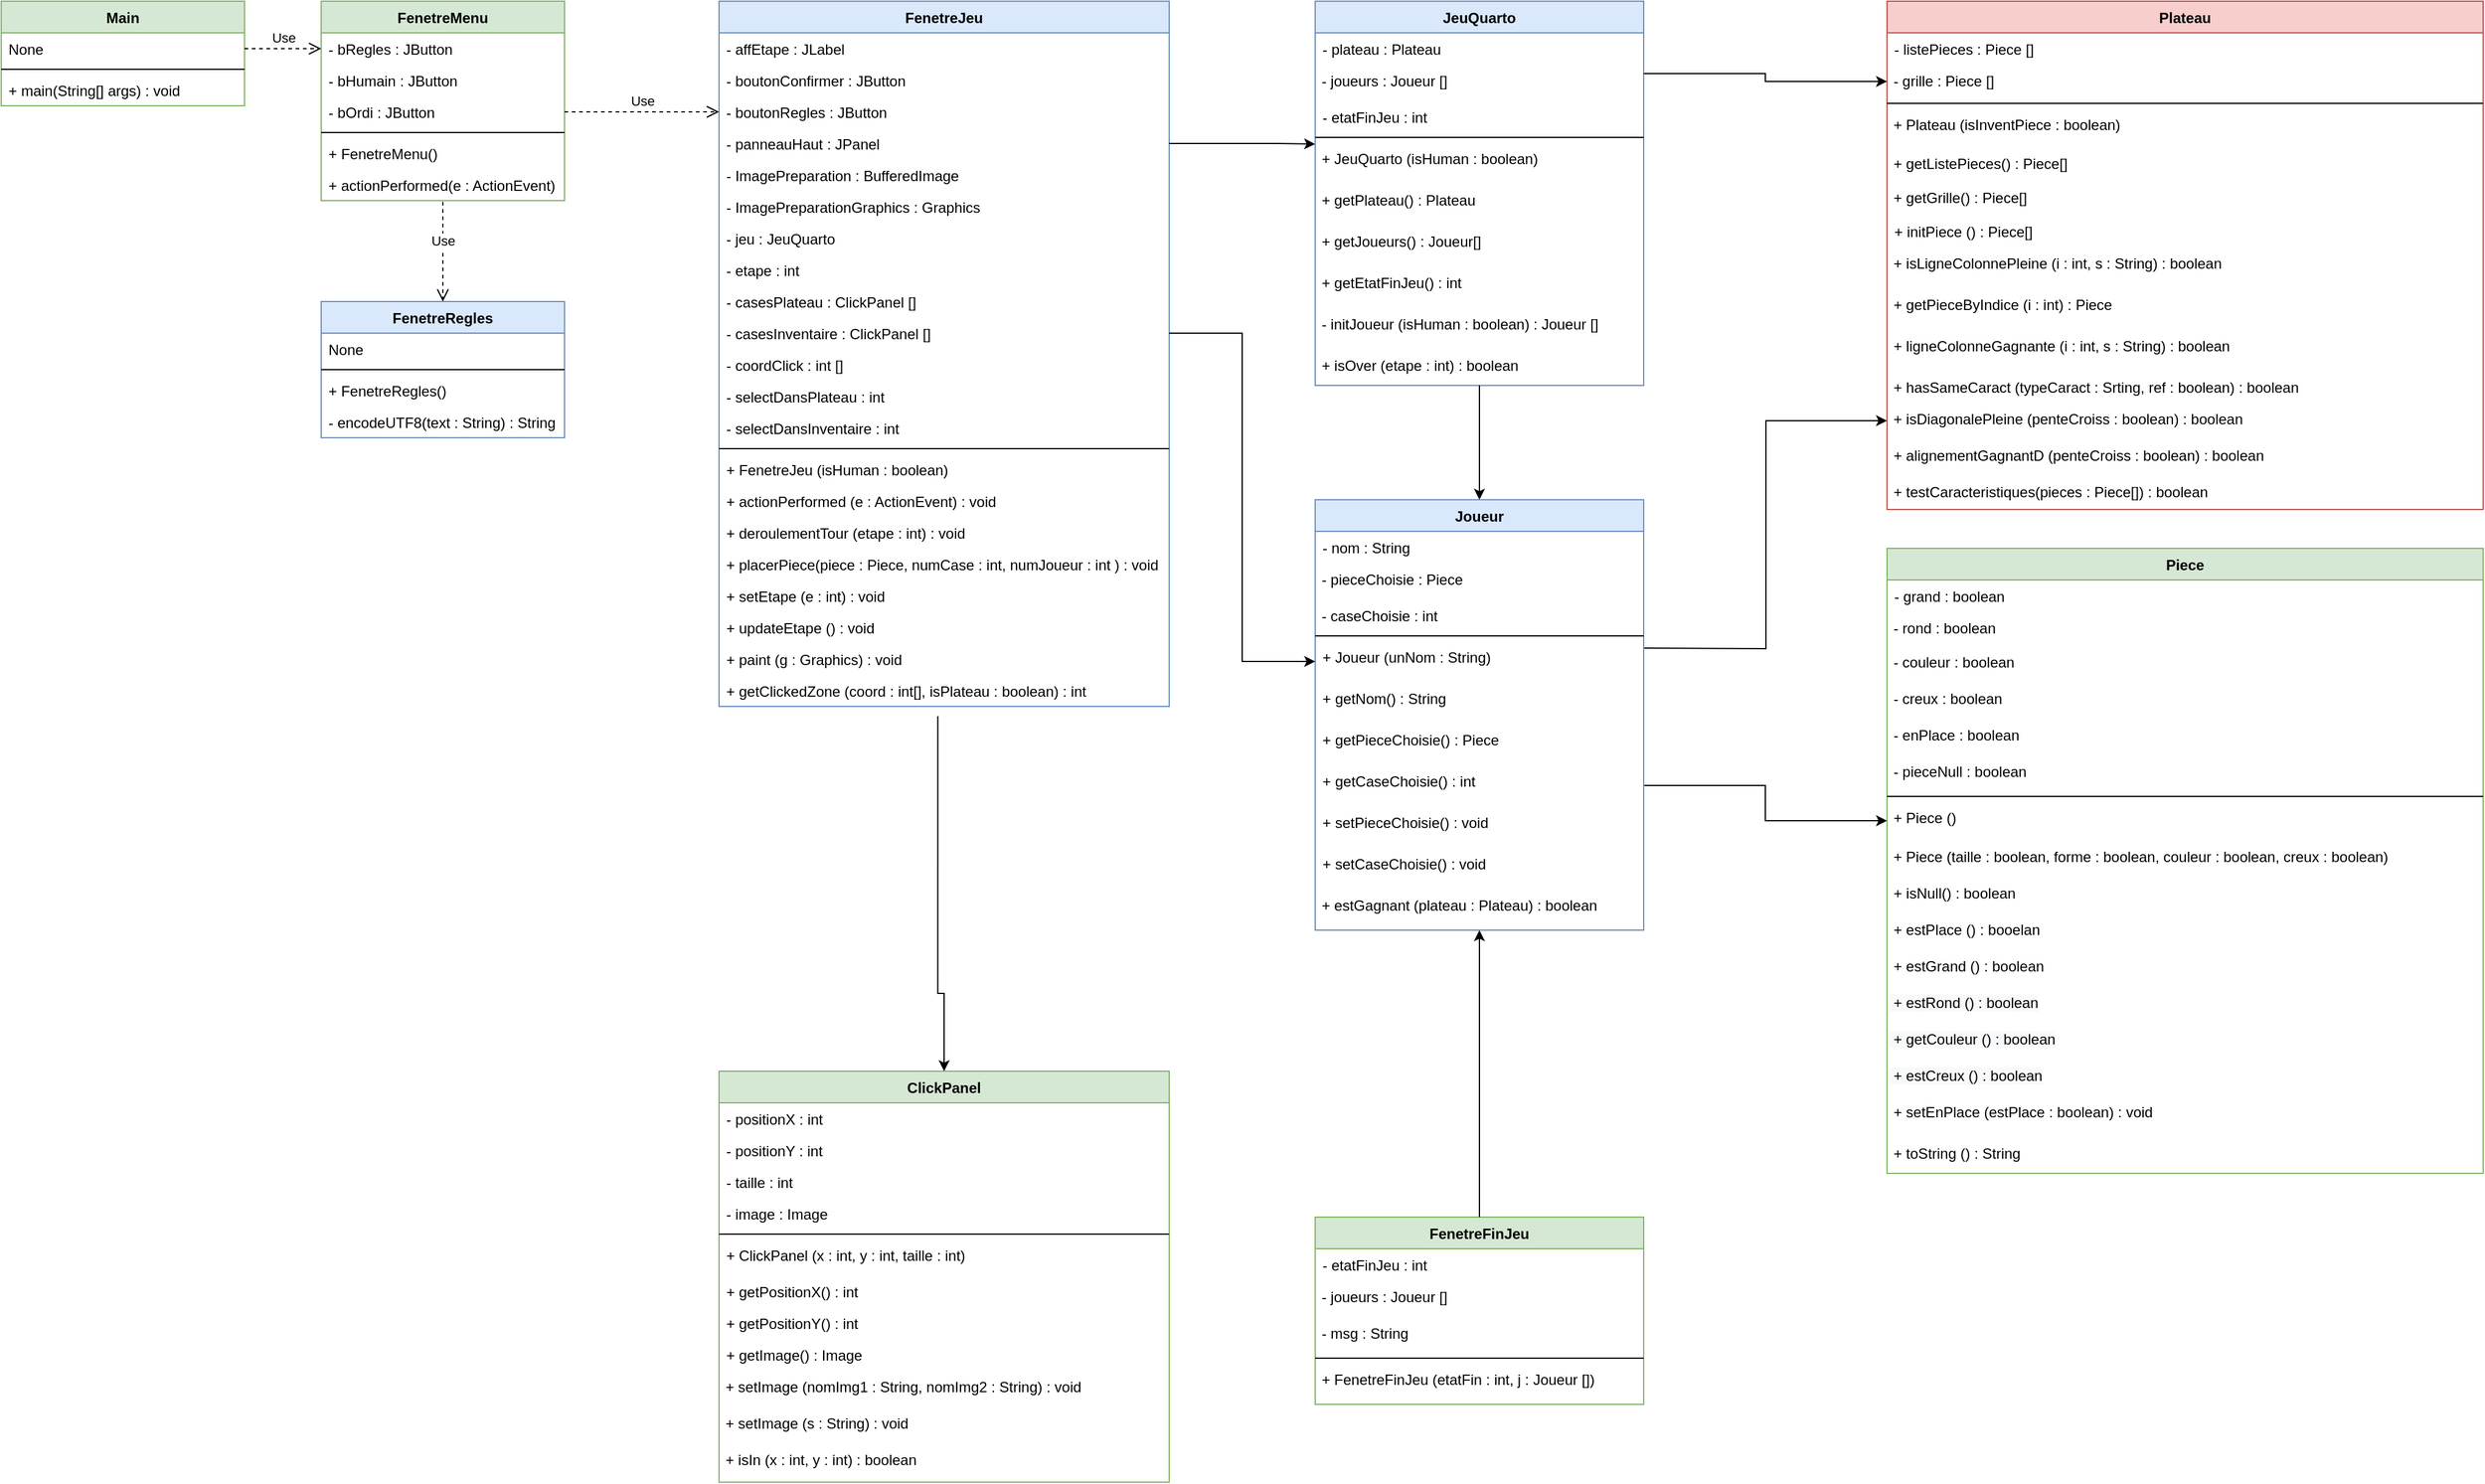 <mxfile version="17.4.5" type="device"><diagram id="C5RBs43oDa-KdzZeNtuy" name="Page-1"><mxGraphModel dx="3349" dy="895" grid="1" gridSize="10" guides="1" tooltips="1" connect="1" arrows="0" fold="1" page="1" pageScale="1" pageWidth="827" pageHeight="1169" math="0" shadow="0"><root><mxCell id="WIyWlLk6GJQsqaUBKTNV-0"/><mxCell id="WIyWlLk6GJQsqaUBKTNV-1" parent="WIyWlLk6GJQsqaUBKTNV-0"/><mxCell id="H5AqTu4XbIxYTPXC7yli-31" value="FenetreJeu" style="swimlane;fontStyle=1;align=center;verticalAlign=top;childLayout=stackLayout;horizontal=1;startSize=26;horizontalStack=0;resizeParent=1;resizeParentMax=0;resizeLast=0;collapsible=1;marginBottom=0;fillColor=#dae8fc;strokeColor=#6c8ebf;" parent="WIyWlLk6GJQsqaUBKTNV-1" vertex="1"><mxGeometry x="-700" y="120" width="370" height="580" as="geometry"/></mxCell><mxCell id="lBuCBIfaTwiKSCtdaGqH-9" value="- affEtape : JLabel" style="text;strokeColor=none;fillColor=none;align=left;verticalAlign=top;spacingLeft=4;spacingRight=4;overflow=hidden;rotatable=0;points=[[0,0.5],[1,0.5]];portConstraint=eastwest;" parent="H5AqTu4XbIxYTPXC7yli-31" vertex="1"><mxGeometry y="26" width="370" height="26" as="geometry"/></mxCell><mxCell id="lBuCBIfaTwiKSCtdaGqH-10" value="- boutonConfirmer : JButton" style="text;strokeColor=none;fillColor=none;align=left;verticalAlign=top;spacingLeft=4;spacingRight=4;overflow=hidden;rotatable=0;points=[[0,0.5],[1,0.5]];portConstraint=eastwest;" parent="H5AqTu4XbIxYTPXC7yli-31" vertex="1"><mxGeometry y="52" width="370" height="26" as="geometry"/></mxCell><mxCell id="lBuCBIfaTwiKSCtdaGqH-11" value="- boutonRegles : JButton" style="text;strokeColor=none;fillColor=none;align=left;verticalAlign=top;spacingLeft=4;spacingRight=4;overflow=hidden;rotatable=0;points=[[0,0.5],[1,0.5]];portConstraint=eastwest;" parent="H5AqTu4XbIxYTPXC7yli-31" vertex="1"><mxGeometry y="78" width="370" height="26" as="geometry"/></mxCell><mxCell id="a0FImrQGKysTb6P0LTkz-3" value="- panneauHaut : JPanel" style="text;strokeColor=none;fillColor=none;align=left;verticalAlign=top;spacingLeft=4;spacingRight=4;overflow=hidden;rotatable=0;points=[[0,0.5],[1,0.5]];portConstraint=eastwest;" vertex="1" parent="H5AqTu4XbIxYTPXC7yli-31"><mxGeometry y="104" width="370" height="26" as="geometry"/></mxCell><mxCell id="lBuCBIfaTwiKSCtdaGqH-19" value="- ImagePreparation : BufferedImage" style="text;strokeColor=none;fillColor=none;align=left;verticalAlign=top;spacingLeft=4;spacingRight=4;overflow=hidden;rotatable=0;points=[[0,0.5],[1,0.5]];portConstraint=eastwest;" parent="H5AqTu4XbIxYTPXC7yli-31" vertex="1"><mxGeometry y="130" width="370" height="26" as="geometry"/></mxCell><mxCell id="lBuCBIfaTwiKSCtdaGqH-20" value="- ImagePreparationGraphics : Graphics" style="text;strokeColor=none;fillColor=none;align=left;verticalAlign=top;spacingLeft=4;spacingRight=4;overflow=hidden;rotatable=0;points=[[0,0.5],[1,0.5]];portConstraint=eastwest;" parent="H5AqTu4XbIxYTPXC7yli-31" vertex="1"><mxGeometry y="156" width="370" height="26" as="geometry"/></mxCell><mxCell id="lBuCBIfaTwiKSCtdaGqH-16" value="- jeu : JeuQuarto" style="text;strokeColor=none;fillColor=none;align=left;verticalAlign=top;spacingLeft=4;spacingRight=4;overflow=hidden;rotatable=0;points=[[0,0.5],[1,0.5]];portConstraint=eastwest;" parent="H5AqTu4XbIxYTPXC7yli-31" vertex="1"><mxGeometry y="182" width="370" height="26" as="geometry"/></mxCell><mxCell id="nGokPwMYDdKXSVN-553r-0" value="- etape : int" style="text;strokeColor=none;fillColor=none;align=left;verticalAlign=top;spacingLeft=4;spacingRight=4;overflow=hidden;rotatable=0;points=[[0,0.5],[1,0.5]];portConstraint=eastwest;" parent="H5AqTu4XbIxYTPXC7yli-31" vertex="1"><mxGeometry y="208" width="370" height="26" as="geometry"/></mxCell><mxCell id="nGokPwMYDdKXSVN-553r-4" value="- casesPlateau : ClickPanel []" style="text;strokeColor=none;fillColor=none;align=left;verticalAlign=top;spacingLeft=4;spacingRight=4;overflow=hidden;rotatable=0;points=[[0,0.5],[1,0.5]];portConstraint=eastwest;" parent="H5AqTu4XbIxYTPXC7yli-31" vertex="1"><mxGeometry y="234" width="370" height="26" as="geometry"/></mxCell><mxCell id="nGokPwMYDdKXSVN-553r-5" value="- casesInventaire : ClickPanel []" style="text;strokeColor=none;fillColor=none;align=left;verticalAlign=top;spacingLeft=4;spacingRight=4;overflow=hidden;rotatable=0;points=[[0,0.5],[1,0.5]];portConstraint=eastwest;" parent="H5AqTu4XbIxYTPXC7yli-31" vertex="1"><mxGeometry y="260" width="370" height="26" as="geometry"/></mxCell><mxCell id="nGokPwMYDdKXSVN-553r-1" value="- coordClick : int []" style="text;strokeColor=none;fillColor=none;align=left;verticalAlign=top;spacingLeft=4;spacingRight=4;overflow=hidden;rotatable=0;points=[[0,0.5],[1,0.5]];portConstraint=eastwest;" parent="H5AqTu4XbIxYTPXC7yli-31" vertex="1"><mxGeometry y="286" width="370" height="26" as="geometry"/></mxCell><mxCell id="nGokPwMYDdKXSVN-553r-2" value="- selectDansPlateau : int" style="text;strokeColor=none;fillColor=none;align=left;verticalAlign=top;spacingLeft=4;spacingRight=4;overflow=hidden;rotatable=0;points=[[0,0.5],[1,0.5]];portConstraint=eastwest;" parent="H5AqTu4XbIxYTPXC7yli-31" vertex="1"><mxGeometry y="312" width="370" height="26" as="geometry"/></mxCell><mxCell id="nGokPwMYDdKXSVN-553r-3" value="- selectDansInventaire : int" style="text;strokeColor=none;fillColor=none;align=left;verticalAlign=top;spacingLeft=4;spacingRight=4;overflow=hidden;rotatable=0;points=[[0,0.5],[1,0.5]];portConstraint=eastwest;" parent="H5AqTu4XbIxYTPXC7yli-31" vertex="1"><mxGeometry y="338" width="370" height="26" as="geometry"/></mxCell><mxCell id="H5AqTu4XbIxYTPXC7yli-33" value="" style="line;strokeWidth=1;fillColor=none;align=left;verticalAlign=middle;spacingTop=-1;spacingLeft=3;spacingRight=3;rotatable=0;labelPosition=right;points=[];portConstraint=eastwest;" parent="H5AqTu4XbIxYTPXC7yli-31" vertex="1"><mxGeometry y="364" width="370" height="8" as="geometry"/></mxCell><mxCell id="nGokPwMYDdKXSVN-553r-10" value="+ FenetreJeu (isHuman : boolean) " style="text;strokeColor=none;fillColor=none;align=left;verticalAlign=top;spacingLeft=4;spacingRight=4;overflow=hidden;rotatable=0;points=[[0,0.5],[1,0.5]];portConstraint=eastwest;" parent="H5AqTu4XbIxYTPXC7yli-31" vertex="1"><mxGeometry y="372" width="370" height="26" as="geometry"/></mxCell><mxCell id="H5AqTu4XbIxYTPXC7yli-34" value="+ actionPerformed (e : ActionEvent) : void" style="text;strokeColor=none;fillColor=none;align=left;verticalAlign=top;spacingLeft=4;spacingRight=4;overflow=hidden;rotatable=0;points=[[0,0.5],[1,0.5]];portConstraint=eastwest;" parent="H5AqTu4XbIxYTPXC7yli-31" vertex="1"><mxGeometry y="398" width="370" height="26" as="geometry"/></mxCell><mxCell id="ItkbAsC-2Rlk-F8H88qJ-1" value="+ deroulementTour (etape : int) : void" style="text;strokeColor=none;fillColor=none;align=left;verticalAlign=top;spacingLeft=4;spacingRight=4;overflow=hidden;rotatable=0;points=[[0,0.5],[1,0.5]];portConstraint=eastwest;" parent="H5AqTu4XbIxYTPXC7yli-31" vertex="1"><mxGeometry y="424" width="370" height="26" as="geometry"/></mxCell><mxCell id="lBuCBIfaTwiKSCtdaGqH-2" value="+ placerPiece(piece : Piece, numCase : int, numJoueur : int ) : void" style="text;strokeColor=none;fillColor=none;align=left;verticalAlign=top;spacingLeft=4;spacingRight=4;overflow=hidden;rotatable=0;points=[[0,0.5],[1,0.5]];portConstraint=eastwest;" parent="H5AqTu4XbIxYTPXC7yli-31" vertex="1"><mxGeometry y="450" width="370" height="26" as="geometry"/></mxCell><mxCell id="nGokPwMYDdKXSVN-553r-6" value="+ setEtape (e : int) : void" style="text;strokeColor=none;fillColor=none;align=left;verticalAlign=top;spacingLeft=4;spacingRight=4;overflow=hidden;rotatable=0;points=[[0,0.5],[1,0.5]];portConstraint=eastwest;" parent="H5AqTu4XbIxYTPXC7yli-31" vertex="1"><mxGeometry y="476" width="370" height="26" as="geometry"/></mxCell><mxCell id="nGokPwMYDdKXSVN-553r-7" value="+ updateEtape () : void" style="text;strokeColor=none;fillColor=none;align=left;verticalAlign=top;spacingLeft=4;spacingRight=4;overflow=hidden;rotatable=0;points=[[0,0.5],[1,0.5]];portConstraint=eastwest;" parent="H5AqTu4XbIxYTPXC7yli-31" vertex="1"><mxGeometry y="502" width="370" height="26" as="geometry"/></mxCell><mxCell id="nGokPwMYDdKXSVN-553r-8" value="+ paint (g : Graphics) : void" style="text;strokeColor=none;fillColor=none;align=left;verticalAlign=top;spacingLeft=4;spacingRight=4;overflow=hidden;rotatable=0;points=[[0,0.5],[1,0.5]];portConstraint=eastwest;" parent="H5AqTu4XbIxYTPXC7yli-31" vertex="1"><mxGeometry y="528" width="370" height="26" as="geometry"/></mxCell><mxCell id="lBuCBIfaTwiKSCtdaGqH-1" value="+ getClickedZone (coord : int[], isPlateau : boolean) : int" style="text;strokeColor=none;fillColor=none;align=left;verticalAlign=top;spacingLeft=4;spacingRight=4;overflow=hidden;rotatable=0;points=[[0,0.5],[1,0.5]];portConstraint=eastwest;" parent="H5AqTu4XbIxYTPXC7yli-31" vertex="1"><mxGeometry y="554" width="370" height="26" as="geometry"/></mxCell><mxCell id="H5AqTu4XbIxYTPXC7yli-36" value="FenetreMenu" style="swimlane;fontStyle=1;align=center;verticalAlign=top;childLayout=stackLayout;horizontal=1;startSize=26;horizontalStack=0;resizeParent=1;resizeParentMax=0;resizeLast=0;collapsible=1;marginBottom=0;fillColor=#d5e8d4;strokeColor=#82b366;" parent="WIyWlLk6GJQsqaUBKTNV-1" vertex="1"><mxGeometry x="-1027" y="120" width="200" height="164" as="geometry"/></mxCell><mxCell id="H5AqTu4XbIxYTPXC7yli-37" value="- bRegles : JButton" style="text;strokeColor=none;fillColor=none;align=left;verticalAlign=top;spacingLeft=4;spacingRight=4;overflow=hidden;rotatable=0;points=[[0,0.5],[1,0.5]];portConstraint=eastwest;" parent="H5AqTu4XbIxYTPXC7yli-36" vertex="1"><mxGeometry y="26" width="200" height="26" as="geometry"/></mxCell><mxCell id="lBuCBIfaTwiKSCtdaGqH-22" value="- bHumain : JButton" style="text;strokeColor=none;fillColor=none;align=left;verticalAlign=top;spacingLeft=4;spacingRight=4;overflow=hidden;rotatable=0;points=[[0,0.5],[1,0.5]];portConstraint=eastwest;" parent="H5AqTu4XbIxYTPXC7yli-36" vertex="1"><mxGeometry y="52" width="200" height="26" as="geometry"/></mxCell><mxCell id="lBuCBIfaTwiKSCtdaGqH-23" value="- bOrdi : JButton" style="text;strokeColor=none;fillColor=none;align=left;verticalAlign=top;spacingLeft=4;spacingRight=4;overflow=hidden;rotatable=0;points=[[0,0.5],[1,0.5]];portConstraint=eastwest;" parent="H5AqTu4XbIxYTPXC7yli-36" vertex="1"><mxGeometry y="78" width="200" height="26" as="geometry"/></mxCell><mxCell id="H5AqTu4XbIxYTPXC7yli-38" value="" style="line;strokeWidth=1;fillColor=none;align=left;verticalAlign=middle;spacingTop=-1;spacingLeft=3;spacingRight=3;rotatable=0;labelPosition=right;points=[];portConstraint=eastwest;" parent="H5AqTu4XbIxYTPXC7yli-36" vertex="1"><mxGeometry y="104" width="200" height="8" as="geometry"/></mxCell><mxCell id="H5AqTu4XbIxYTPXC7yli-39" value="+ FenetreMenu()" style="text;strokeColor=none;fillColor=none;align=left;verticalAlign=top;spacingLeft=4;spacingRight=4;overflow=hidden;rotatable=0;points=[[0,0.5],[1,0.5]];portConstraint=eastwest;" parent="H5AqTu4XbIxYTPXC7yli-36" vertex="1"><mxGeometry y="112" width="200" height="26" as="geometry"/></mxCell><mxCell id="lBuCBIfaTwiKSCtdaGqH-25" value="+ actionPerformed(e : ActionEvent)" style="text;strokeColor=none;fillColor=none;align=left;verticalAlign=top;spacingLeft=4;spacingRight=4;overflow=hidden;rotatable=0;points=[[0,0.5],[1,0.5]];portConstraint=eastwest;" parent="H5AqTu4XbIxYTPXC7yli-36" vertex="1"><mxGeometry y="138" width="200" height="26" as="geometry"/></mxCell><mxCell id="H5AqTu4XbIxYTPXC7yli-40" value="JeuQuarto" style="swimlane;fontStyle=1;align=center;verticalAlign=top;childLayout=stackLayout;horizontal=1;startSize=26;horizontalStack=0;resizeParent=1;resizeParentMax=0;resizeLast=0;collapsible=1;marginBottom=0;fillColor=#dae8fc;strokeColor=#6c8ebf;" parent="WIyWlLk6GJQsqaUBKTNV-1" vertex="1"><mxGeometry x="-210" y="120" width="270" height="316" as="geometry"/></mxCell><mxCell id="H5AqTu4XbIxYTPXC7yli-41" value="- plateau : Plateau" style="text;strokeColor=none;fillColor=none;align=left;verticalAlign=top;spacingLeft=4;spacingRight=4;overflow=hidden;rotatable=0;points=[[0,0.5],[1,0.5]];portConstraint=eastwest;" parent="H5AqTu4XbIxYTPXC7yli-40" vertex="1"><mxGeometry y="26" width="270" height="26" as="geometry"/></mxCell><mxCell id="H5AqTu4XbIxYTPXC7yli-45" value="&lt;font face=&quot;helvetica&quot;&gt;&amp;nbsp;- joueurs : Joueur []&lt;br&gt;&lt;/font&gt;" style="text;whiteSpace=wrap;html=1;" parent="H5AqTu4XbIxYTPXC7yli-40" vertex="1"><mxGeometry y="52" width="270" height="30" as="geometry"/></mxCell><mxCell id="nGokPwMYDdKXSVN-553r-12" value="- etatFinJeu : int" style="text;strokeColor=none;fillColor=none;align=left;verticalAlign=top;spacingLeft=4;spacingRight=4;overflow=hidden;rotatable=0;points=[[0,0.5],[1,0.5]];portConstraint=eastwest;" parent="H5AqTu4XbIxYTPXC7yli-40" vertex="1"><mxGeometry y="82" width="270" height="26" as="geometry"/></mxCell><mxCell id="H5AqTu4XbIxYTPXC7yli-42" value="" style="line;strokeWidth=1;fillColor=none;align=left;verticalAlign=middle;spacingTop=-1;spacingLeft=3;spacingRight=3;rotatable=0;labelPosition=right;points=[];portConstraint=eastwest;" parent="H5AqTu4XbIxYTPXC7yli-40" vertex="1"><mxGeometry y="108" width="270" height="8" as="geometry"/></mxCell><mxCell id="nGokPwMYDdKXSVN-553r-14" value="&lt;font face=&quot;helvetica&quot;&gt;&amp;nbsp;+ JeuQuarto (isHuman : boolean)&amp;nbsp;&lt;/font&gt;" style="text;whiteSpace=wrap;html=1;" parent="H5AqTu4XbIxYTPXC7yli-40" vertex="1"><mxGeometry y="116" width="270" height="34" as="geometry"/></mxCell><mxCell id="H5AqTu4XbIxYTPXC7yli-47" value="&lt;font face=&quot;helvetica&quot;&gt;&amp;nbsp;+ getPlateau() : Plateau&lt;/font&gt;" style="text;whiteSpace=wrap;html=1;" parent="H5AqTu4XbIxYTPXC7yli-40" vertex="1"><mxGeometry y="150" width="270" height="34" as="geometry"/></mxCell><mxCell id="lBuCBIfaTwiKSCtdaGqH-29" value="&lt;font face=&quot;helvetica&quot;&gt;&amp;nbsp;+ getJoueurs() : Joueur[]&lt;br&gt;&lt;/font&gt;" style="text;whiteSpace=wrap;html=1;" parent="H5AqTu4XbIxYTPXC7yli-40" vertex="1"><mxGeometry y="184" width="270" height="34" as="geometry"/></mxCell><mxCell id="lBuCBIfaTwiKSCtdaGqH-30" value="&lt;font face=&quot;helvetica&quot;&gt;&amp;nbsp;+ getEtatFinJeu() : int&lt;/font&gt;" style="text;whiteSpace=wrap;html=1;" parent="H5AqTu4XbIxYTPXC7yli-40" vertex="1"><mxGeometry y="218" width="270" height="34" as="geometry"/></mxCell><mxCell id="lBuCBIfaTwiKSCtdaGqH-28" value="&lt;font face=&quot;helvetica&quot;&gt;&amp;nbsp;- initJoueur (isHuman : boolean) : Joueur []&lt;/font&gt;" style="text;whiteSpace=wrap;html=1;" parent="H5AqTu4XbIxYTPXC7yli-40" vertex="1"><mxGeometry y="252" width="270" height="34" as="geometry"/></mxCell><mxCell id="H5AqTu4XbIxYTPXC7yli-48" value="&lt;font face=&quot;helvetica&quot;&gt;&amp;nbsp;+ isOver (etape : int) : boolean&lt;/font&gt;" style="text;whiteSpace=wrap;html=1;" parent="H5AqTu4XbIxYTPXC7yli-40" vertex="1"><mxGeometry y="286" width="270" height="30" as="geometry"/></mxCell><mxCell id="nGokPwMYDdKXSVN-553r-31" value="Plateau" style="swimlane;fontStyle=1;align=center;verticalAlign=top;childLayout=stackLayout;horizontal=1;startSize=26;horizontalStack=0;resizeParent=1;resizeParentMax=0;resizeLast=0;collapsible=1;marginBottom=0;fillColor=#f8cecc;strokeColor=#b85450;" parent="WIyWlLk6GJQsqaUBKTNV-1" vertex="1"><mxGeometry x="260" y="120" width="490" height="418" as="geometry"/></mxCell><mxCell id="nGokPwMYDdKXSVN-553r-32" value="- listePieces : Piece []" style="text;strokeColor=none;fillColor=none;align=left;verticalAlign=top;spacingLeft=4;spacingRight=4;overflow=hidden;rotatable=0;points=[[0,0.5],[1,0.5]];portConstraint=eastwest;" parent="nGokPwMYDdKXSVN-553r-31" vertex="1"><mxGeometry y="26" width="490" height="26" as="geometry"/></mxCell><mxCell id="nGokPwMYDdKXSVN-553r-35" value="&lt;font face=&quot;helvetica&quot;&gt;&amp;nbsp;- grille : Piece []&lt;/font&gt;" style="text;whiteSpace=wrap;html=1;" parent="nGokPwMYDdKXSVN-553r-31" vertex="1"><mxGeometry y="52" width="490" height="28" as="geometry"/></mxCell><mxCell id="nGokPwMYDdKXSVN-553r-33" value="" style="line;strokeWidth=1;fillColor=none;align=left;verticalAlign=middle;spacingTop=-1;spacingLeft=3;spacingRight=3;rotatable=0;labelPosition=right;points=[];portConstraint=eastwest;" parent="nGokPwMYDdKXSVN-553r-31" vertex="1"><mxGeometry y="80" width="490" height="8" as="geometry"/></mxCell><mxCell id="nGokPwMYDdKXSVN-553r-36" value="&lt;font face=&quot;helvetica&quot;&gt;&amp;nbsp;+ Plateau (isInventPiece : boolean)&lt;/font&gt;" style="text;whiteSpace=wrap;html=1;" parent="nGokPwMYDdKXSVN-553r-31" vertex="1"><mxGeometry y="88" width="490" height="32" as="geometry"/></mxCell><mxCell id="lBuCBIfaTwiKSCtdaGqH-38" value="&lt;font face=&quot;helvetica&quot;&gt;&amp;nbsp;+ getListePieces() : Piece[]&lt;/font&gt;" style="text;whiteSpace=wrap;html=1;" parent="nGokPwMYDdKXSVN-553r-31" vertex="1"><mxGeometry y="120" width="490" height="28" as="geometry"/></mxCell><mxCell id="lBuCBIfaTwiKSCtdaGqH-39" value="&lt;font face=&quot;helvetica&quot;&gt;&amp;nbsp;+ getGrille() : Piece[]&lt;/font&gt;" style="text;whiteSpace=wrap;html=1;" parent="nGokPwMYDdKXSVN-553r-31" vertex="1"><mxGeometry y="148" width="490" height="28" as="geometry"/></mxCell><mxCell id="ItkbAsC-2Rlk-F8H88qJ-2" value="+ initPiece () : Piece[]" style="text;strokeColor=none;fillColor=none;align=left;verticalAlign=top;spacingLeft=4;spacingRight=4;overflow=hidden;rotatable=0;points=[[0,0.5],[1,0.5]];portConstraint=eastwest;" parent="nGokPwMYDdKXSVN-553r-31" vertex="1"><mxGeometry y="176" width="490" height="26" as="geometry"/></mxCell><mxCell id="nGokPwMYDdKXSVN-553r-38" value="&lt;font face=&quot;helvetica&quot;&gt;&amp;nbsp;+ isLigneColonnePleine (i : int, s : String) : boolean&lt;/font&gt;" style="text;whiteSpace=wrap;html=1;" parent="nGokPwMYDdKXSVN-553r-31" vertex="1"><mxGeometry y="202" width="490" height="34" as="geometry"/></mxCell><mxCell id="nGokPwMYDdKXSVN-553r-44" value="&lt;font face=&quot;helvetica&quot;&gt;&amp;nbsp;+ getPieceByIndice (i : int) : Piece&lt;/font&gt;" style="text;whiteSpace=wrap;html=1;" parent="nGokPwMYDdKXSVN-553r-31" vertex="1"><mxGeometry y="236" width="490" height="34" as="geometry"/></mxCell><mxCell id="nGokPwMYDdKXSVN-553r-41" value="&lt;font face=&quot;helvetica&quot;&gt;&amp;nbsp;+ ligneColonneGagnante (i : int, s : String) : boolean&lt;/font&gt;" style="text;whiteSpace=wrap;html=1;" parent="nGokPwMYDdKXSVN-553r-31" vertex="1"><mxGeometry y="270" width="490" height="34" as="geometry"/></mxCell><mxCell id="ItkbAsC-2Rlk-F8H88qJ-3" value="&lt;font face=&quot;helvetica&quot;&gt;&amp;nbsp;+ hasSameCaract (typeCaract : Srting, ref : boolean) : boolean&lt;/font&gt;" style="text;whiteSpace=wrap;html=1;" parent="nGokPwMYDdKXSVN-553r-31" vertex="1"><mxGeometry y="304" width="490" height="26" as="geometry"/></mxCell><mxCell id="nGokPwMYDdKXSVN-553r-40" value="&lt;font face=&quot;helvetica&quot;&gt;&amp;nbsp;+ isDiagonalePleine (penteCroiss : boolean) : boolean&lt;/font&gt;" style="text;whiteSpace=wrap;html=1;" parent="nGokPwMYDdKXSVN-553r-31" vertex="1"><mxGeometry y="330" width="490" height="30" as="geometry"/></mxCell><mxCell id="nGokPwMYDdKXSVN-553r-43" value="&lt;font face=&quot;helvetica&quot;&gt;&amp;nbsp;+ alignementGagnantD (penteCroiss : boolean) : boolean&lt;/font&gt;" style="text;whiteSpace=wrap;html=1;" parent="nGokPwMYDdKXSVN-553r-31" vertex="1"><mxGeometry y="360" width="490" height="30" as="geometry"/></mxCell><mxCell id="lBuCBIfaTwiKSCtdaGqH-37" value="&lt;font face=&quot;helvetica&quot;&gt;&amp;nbsp;+ testCaracteristiques(pieces : Piece[]) : boolean&lt;/font&gt;" style="text;whiteSpace=wrap;html=1;" parent="nGokPwMYDdKXSVN-553r-31" vertex="1"><mxGeometry y="390" width="490" height="28" as="geometry"/></mxCell><mxCell id="nGokPwMYDdKXSVN-553r-46" value="Piece" style="swimlane;fontStyle=1;align=center;verticalAlign=top;childLayout=stackLayout;horizontal=1;startSize=26;horizontalStack=0;resizeParent=1;resizeParentMax=0;resizeLast=0;collapsible=1;marginBottom=0;fillColor=#d5e8d4;strokeColor=#82b366;" parent="WIyWlLk6GJQsqaUBKTNV-1" vertex="1"><mxGeometry x="260" y="570" width="490" height="514" as="geometry"/></mxCell><mxCell id="nGokPwMYDdKXSVN-553r-47" value="- grand : boolean" style="text;strokeColor=none;fillColor=none;align=left;verticalAlign=top;spacingLeft=4;spacingRight=4;overflow=hidden;rotatable=0;points=[[0,0.5],[1,0.5]];portConstraint=eastwest;" parent="nGokPwMYDdKXSVN-553r-46" vertex="1"><mxGeometry y="26" width="490" height="26" as="geometry"/></mxCell><mxCell id="nGokPwMYDdKXSVN-553r-50" value="&lt;font face=&quot;helvetica&quot;&gt;&amp;nbsp;- rond : boolean&lt;/font&gt;" style="text;whiteSpace=wrap;html=1;" parent="nGokPwMYDdKXSVN-553r-46" vertex="1"><mxGeometry y="52" width="490" height="28" as="geometry"/></mxCell><mxCell id="nGokPwMYDdKXSVN-553r-51" value="&lt;font face=&quot;helvetica&quot;&gt;&amp;nbsp;- couleur : boolean&lt;/font&gt;" style="text;whiteSpace=wrap;html=1;" parent="nGokPwMYDdKXSVN-553r-46" vertex="1"><mxGeometry y="80" width="490" height="30" as="geometry"/></mxCell><mxCell id="nGokPwMYDdKXSVN-553r-52" value="&lt;font face=&quot;helvetica&quot;&gt;&amp;nbsp;- creux : boolean&lt;/font&gt;" style="text;whiteSpace=wrap;html=1;" parent="nGokPwMYDdKXSVN-553r-46" vertex="1"><mxGeometry y="110" width="490" height="30" as="geometry"/></mxCell><mxCell id="nGokPwMYDdKXSVN-553r-53" value="&lt;font face=&quot;helvetica&quot;&gt;&amp;nbsp;- enPlace : boolean&lt;/font&gt;" style="text;whiteSpace=wrap;html=1;" parent="nGokPwMYDdKXSVN-553r-46" vertex="1"><mxGeometry y="140" width="490" height="30" as="geometry"/></mxCell><mxCell id="ItkbAsC-2Rlk-F8H88qJ-4" value="&lt;font face=&quot;helvetica&quot;&gt;&amp;nbsp;- pieceNull : boolean&lt;/font&gt;" style="text;whiteSpace=wrap;html=1;" parent="nGokPwMYDdKXSVN-553r-46" vertex="1"><mxGeometry y="170" width="490" height="30" as="geometry"/></mxCell><mxCell id="nGokPwMYDdKXSVN-553r-48" value="" style="line;strokeWidth=1;fillColor=none;align=left;verticalAlign=middle;spacingTop=-1;spacingLeft=3;spacingRight=3;rotatable=0;labelPosition=right;points=[];portConstraint=eastwest;" parent="nGokPwMYDdKXSVN-553r-46" vertex="1"><mxGeometry y="200" width="490" height="8" as="geometry"/></mxCell><mxCell id="nGokPwMYDdKXSVN-553r-55" value="&lt;font face=&quot;helvetica&quot;&gt;&amp;nbsp;+ Piece ()&amp;nbsp;&lt;/font&gt;" style="text;whiteSpace=wrap;html=1;" parent="nGokPwMYDdKXSVN-553r-46" vertex="1"><mxGeometry y="208" width="490" height="32" as="geometry"/></mxCell><mxCell id="nGokPwMYDdKXSVN-553r-56" value="&lt;font face=&quot;helvetica&quot;&gt;&amp;nbsp;+ Piece (taille : boolean, forme : boolean, couleur : boolean, creux : boolean)&lt;/font&gt;" style="text;whiteSpace=wrap;html=1;" parent="nGokPwMYDdKXSVN-553r-46" vertex="1"><mxGeometry y="240" width="490" height="30" as="geometry"/></mxCell><mxCell id="lBuCBIfaTwiKSCtdaGqH-41" value="&lt;font face=&quot;helvetica&quot;&gt;&amp;nbsp;+ isNull() : boolean&lt;/font&gt;" style="text;whiteSpace=wrap;html=1;" parent="nGokPwMYDdKXSVN-553r-46" vertex="1"><mxGeometry y="270" width="490" height="30" as="geometry"/></mxCell><mxCell id="nGokPwMYDdKXSVN-553r-68" value="&lt;font face=&quot;helvetica&quot;&gt;&amp;nbsp;+ estPlace () : booelan&lt;/font&gt;" style="text;whiteSpace=wrap;html=1;" parent="nGokPwMYDdKXSVN-553r-46" vertex="1"><mxGeometry y="300" width="490" height="30" as="geometry"/></mxCell><mxCell id="nGokPwMYDdKXSVN-553r-58" value="&lt;font face=&quot;helvetica&quot;&gt;&amp;nbsp;+ estGrand () : boolean&lt;/font&gt;" style="text;whiteSpace=wrap;html=1;" parent="nGokPwMYDdKXSVN-553r-46" vertex="1"><mxGeometry y="330" width="490" height="30" as="geometry"/></mxCell><mxCell id="nGokPwMYDdKXSVN-553r-71" value="&lt;span style=&quot;color: rgb(0, 0, 0); font-family: helvetica; font-size: 12px; font-style: normal; font-weight: 400; letter-spacing: normal; text-align: left; text-indent: 0px; text-transform: none; word-spacing: 0px; background-color: rgb(248, 249, 250); display: inline; float: none;&quot;&gt;&amp;nbsp;+ estRond () : boolean&lt;/span&gt;" style="text;whiteSpace=wrap;html=1;" parent="nGokPwMYDdKXSVN-553r-46" vertex="1"><mxGeometry y="360" width="490" height="30" as="geometry"/></mxCell><mxCell id="nGokPwMYDdKXSVN-553r-70" value="&lt;span style=&quot;color: rgb(0 , 0 , 0) ; font-family: &amp;#34;helvetica&amp;#34; ; font-size: 12px ; font-style: normal ; font-weight: 400 ; letter-spacing: normal ; text-align: left ; text-indent: 0px ; text-transform: none ; word-spacing: 0px ; background-color: rgb(248 , 249 , 250) ; display: inline ; float: none&quot;&gt;&amp;nbsp;+ getCouleur () : boolean&lt;/span&gt;" style="text;whiteSpace=wrap;html=1;" parent="nGokPwMYDdKXSVN-553r-46" vertex="1"><mxGeometry y="390" width="490" height="30" as="geometry"/></mxCell><mxCell id="nGokPwMYDdKXSVN-553r-72" value="&lt;span style=&quot;color: rgb(0 , 0 , 0) ; font-family: &amp;#34;helvetica&amp;#34; ; font-size: 12px ; font-style: normal ; font-weight: 400 ; letter-spacing: normal ; text-align: left ; text-indent: 0px ; text-transform: none ; word-spacing: 0px ; background-color: rgb(248 , 249 , 250) ; display: inline ; float: none&quot;&gt;&amp;nbsp;+ estCreux () : boolean&lt;/span&gt;" style="text;whiteSpace=wrap;html=1;" parent="nGokPwMYDdKXSVN-553r-46" vertex="1"><mxGeometry y="420" width="490" height="30" as="geometry"/></mxCell><mxCell id="nGokPwMYDdKXSVN-553r-67" value="&lt;font face=&quot;helvetica&quot;&gt;&amp;nbsp;+ setEnPlace (estPlace : boolean) : void&lt;/font&gt;" style="text;whiteSpace=wrap;html=1;" parent="nGokPwMYDdKXSVN-553r-46" vertex="1"><mxGeometry y="450" width="490" height="34" as="geometry"/></mxCell><mxCell id="nGokPwMYDdKXSVN-553r-57" value="&lt;font face=&quot;helvetica&quot;&gt;&amp;nbsp;+ toString () : String&lt;/font&gt;" style="text;whiteSpace=wrap;html=1;" parent="nGokPwMYDdKXSVN-553r-46" vertex="1"><mxGeometry y="484" width="490" height="30" as="geometry"/></mxCell><mxCell id="nGokPwMYDdKXSVN-553r-59" value="FenetreRegles" style="swimlane;fontStyle=1;align=center;verticalAlign=top;childLayout=stackLayout;horizontal=1;startSize=26;horizontalStack=0;resizeParent=1;resizeParentMax=0;resizeLast=0;collapsible=1;marginBottom=0;fillColor=#dae8fc;strokeColor=#6c8ebf;" parent="WIyWlLk6GJQsqaUBKTNV-1" vertex="1"><mxGeometry x="-1027" y="367" width="200" height="112" as="geometry"/></mxCell><mxCell id="nGokPwMYDdKXSVN-553r-62" value="None" style="text;strokeColor=none;fillColor=none;align=left;verticalAlign=top;spacingLeft=4;spacingRight=4;overflow=hidden;rotatable=0;points=[[0,0.5],[1,0.5]];portConstraint=eastwest;" parent="nGokPwMYDdKXSVN-553r-59" vertex="1"><mxGeometry y="26" width="200" height="26" as="geometry"/></mxCell><mxCell id="nGokPwMYDdKXSVN-553r-61" value="" style="line;strokeWidth=1;fillColor=none;align=left;verticalAlign=middle;spacingTop=-1;spacingLeft=3;spacingRight=3;rotatable=0;labelPosition=right;points=[];portConstraint=eastwest;" parent="nGokPwMYDdKXSVN-553r-59" vertex="1"><mxGeometry y="52" width="200" height="8" as="geometry"/></mxCell><mxCell id="a0FImrQGKysTb6P0LTkz-1" value="+ FenetreRegles()" style="text;strokeColor=none;fillColor=none;align=left;verticalAlign=top;spacingLeft=4;spacingRight=4;overflow=hidden;rotatable=0;points=[[0,0.5],[1,0.5]];portConstraint=eastwest;" vertex="1" parent="nGokPwMYDdKXSVN-553r-59"><mxGeometry y="60" width="200" height="26" as="geometry"/></mxCell><mxCell id="a0FImrQGKysTb6P0LTkz-0" value="- encodeUTF8(text : String) : String" style="text;strokeColor=none;fillColor=none;align=left;verticalAlign=top;spacingLeft=4;spacingRight=4;overflow=hidden;rotatable=0;points=[[0,0.5],[1,0.5]];portConstraint=eastwest;" vertex="1" parent="nGokPwMYDdKXSVN-553r-59"><mxGeometry y="86" width="200" height="26" as="geometry"/></mxCell><mxCell id="nGokPwMYDdKXSVN-553r-63" value="FenetreFinJeu" style="swimlane;fontStyle=1;align=center;verticalAlign=top;childLayout=stackLayout;horizontal=1;startSize=26;horizontalStack=0;resizeParent=1;resizeParentMax=0;resizeLast=0;collapsible=1;marginBottom=0;fillColor=#d5e8d4;strokeColor=#82b366;" parent="WIyWlLk6GJQsqaUBKTNV-1" vertex="1"><mxGeometry x="-210" y="1120" width="270" height="154" as="geometry"/></mxCell><mxCell id="nGokPwMYDdKXSVN-553r-64" value="- etatFinJeu : int" style="text;strokeColor=none;fillColor=none;align=left;verticalAlign=top;spacingLeft=4;spacingRight=4;overflow=hidden;rotatable=0;points=[[0,0.5],[1,0.5]];portConstraint=eastwest;" parent="nGokPwMYDdKXSVN-553r-63" vertex="1"><mxGeometry y="26" width="270" height="26" as="geometry"/></mxCell><mxCell id="nGokPwMYDdKXSVN-553r-84" value="&lt;font face=&quot;helvetica&quot;&gt;&amp;nbsp;- joueurs : Joueur []&lt;/font&gt;" style="text;whiteSpace=wrap;html=1;" parent="nGokPwMYDdKXSVN-553r-63" vertex="1"><mxGeometry y="52" width="270" height="30" as="geometry"/></mxCell><mxCell id="nGokPwMYDdKXSVN-553r-86" value="&lt;font face=&quot;helvetica&quot;&gt;&amp;nbsp;- msg : String&lt;/font&gt;" style="text;whiteSpace=wrap;html=1;" parent="nGokPwMYDdKXSVN-553r-63" vertex="1"><mxGeometry y="82" width="270" height="30" as="geometry"/></mxCell><mxCell id="nGokPwMYDdKXSVN-553r-65" value="" style="line;strokeWidth=1;fillColor=none;align=left;verticalAlign=middle;spacingTop=-1;spacingLeft=3;spacingRight=3;rotatable=0;labelPosition=right;points=[];portConstraint=eastwest;" parent="nGokPwMYDdKXSVN-553r-63" vertex="1"><mxGeometry y="112" width="270" height="8" as="geometry"/></mxCell><mxCell id="nGokPwMYDdKXSVN-553r-88" value="&lt;font face=&quot;helvetica&quot;&gt;&amp;nbsp;+ FenetreFinJeu (etatFin : int, j : Joueur [])&amp;nbsp;&lt;/font&gt;" style="text;whiteSpace=wrap;html=1;" parent="nGokPwMYDdKXSVN-553r-63" vertex="1"><mxGeometry y="120" width="270" height="34" as="geometry"/></mxCell><mxCell id="nGokPwMYDdKXSVN-553r-73" value="ClickPanel" style="swimlane;fontStyle=1;align=center;verticalAlign=top;childLayout=stackLayout;horizontal=1;startSize=26;horizontalStack=0;resizeParent=1;resizeParentMax=0;resizeLast=0;collapsible=1;marginBottom=0;fillColor=#d5e8d4;strokeColor=#82b366;" parent="WIyWlLk6GJQsqaUBKTNV-1" vertex="1"><mxGeometry x="-700" y="1000" width="370" height="338" as="geometry"/></mxCell><mxCell id="nGokPwMYDdKXSVN-553r-74" value="- positionX : int" style="text;strokeColor=none;fillColor=none;align=left;verticalAlign=top;spacingLeft=4;spacingRight=4;overflow=hidden;rotatable=0;points=[[0,0.5],[1,0.5]];portConstraint=eastwest;" parent="nGokPwMYDdKXSVN-553r-73" vertex="1"><mxGeometry y="26" width="370" height="26" as="geometry"/></mxCell><mxCell id="nGokPwMYDdKXSVN-553r-77" value="- positionY : int" style="text;strokeColor=none;fillColor=none;align=left;verticalAlign=top;spacingLeft=4;spacingRight=4;overflow=hidden;rotatable=0;points=[[0,0.5],[1,0.5]];portConstraint=eastwest;" parent="nGokPwMYDdKXSVN-553r-73" vertex="1"><mxGeometry y="52" width="370" height="26" as="geometry"/></mxCell><mxCell id="nGokPwMYDdKXSVN-553r-78" value="- taille : int" style="text;strokeColor=none;fillColor=none;align=left;verticalAlign=top;spacingLeft=4;spacingRight=4;overflow=hidden;rotatable=0;points=[[0,0.5],[1,0.5]];portConstraint=eastwest;" parent="nGokPwMYDdKXSVN-553r-73" vertex="1"><mxGeometry y="78" width="370" height="26" as="geometry"/></mxCell><mxCell id="nGokPwMYDdKXSVN-553r-79" value="- image : Image" style="text;strokeColor=none;fillColor=none;align=left;verticalAlign=top;spacingLeft=4;spacingRight=4;overflow=hidden;rotatable=0;points=[[0,0.5],[1,0.5]];portConstraint=eastwest;" parent="nGokPwMYDdKXSVN-553r-73" vertex="1"><mxGeometry y="104" width="370" height="26" as="geometry"/></mxCell><mxCell id="nGokPwMYDdKXSVN-553r-75" value="" style="line;strokeWidth=1;fillColor=none;align=left;verticalAlign=middle;spacingTop=-1;spacingLeft=3;spacingRight=3;rotatable=0;labelPosition=right;points=[];portConstraint=eastwest;" parent="nGokPwMYDdKXSVN-553r-73" vertex="1"><mxGeometry y="130" width="370" height="8" as="geometry"/></mxCell><mxCell id="nGokPwMYDdKXSVN-553r-76" value="+ ClickPanel (x : int, y : int, taille : int)" style="text;strokeColor=none;fillColor=none;align=left;verticalAlign=top;spacingLeft=4;spacingRight=4;overflow=hidden;rotatable=0;points=[[0,0.5],[1,0.5]];portConstraint=eastwest;" parent="nGokPwMYDdKXSVN-553r-73" vertex="1"><mxGeometry y="138" width="370" height="30" as="geometry"/></mxCell><mxCell id="lBuCBIfaTwiKSCtdaGqH-44" value="+ getPositionX() : int" style="text;strokeColor=none;fillColor=none;align=left;verticalAlign=top;spacingLeft=4;spacingRight=4;overflow=hidden;rotatable=0;points=[[0,0.5],[1,0.5]];portConstraint=eastwest;" parent="nGokPwMYDdKXSVN-553r-73" vertex="1"><mxGeometry y="168" width="370" height="26" as="geometry"/></mxCell><mxCell id="lBuCBIfaTwiKSCtdaGqH-45" value="+ getPositionY() : int" style="text;strokeColor=none;fillColor=none;align=left;verticalAlign=top;spacingLeft=4;spacingRight=4;overflow=hidden;rotatable=0;points=[[0,0.5],[1,0.5]];portConstraint=eastwest;" parent="nGokPwMYDdKXSVN-553r-73" vertex="1"><mxGeometry y="194" width="370" height="26" as="geometry"/></mxCell><mxCell id="a0FImrQGKysTb6P0LTkz-4" value="+ getImage() : Image" style="text;strokeColor=none;fillColor=none;align=left;verticalAlign=top;spacingLeft=4;spacingRight=4;overflow=hidden;rotatable=0;points=[[0,0.5],[1,0.5]];portConstraint=eastwest;" vertex="1" parent="nGokPwMYDdKXSVN-553r-73"><mxGeometry y="220" width="370" height="26" as="geometry"/></mxCell><mxCell id="nGokPwMYDdKXSVN-553r-81" value="&lt;font face=&quot;helvetica&quot;&gt;&amp;nbsp;+ setImage (nomImg1 : String,&amp;nbsp;&lt;/font&gt;&lt;span style=&quot;font-family: &amp;#34;helvetica&amp;#34;&quot;&gt;nomImg2 : String&lt;/span&gt;&lt;font face=&quot;helvetica&quot;&gt;) : void&lt;/font&gt;" style="text;whiteSpace=wrap;html=1;" parent="nGokPwMYDdKXSVN-553r-73" vertex="1"><mxGeometry y="246" width="370" height="30" as="geometry"/></mxCell><mxCell id="lBuCBIfaTwiKSCtdaGqH-46" value="&lt;font face=&quot;helvetica&quot;&gt;&amp;nbsp;+ setImage (s : String) : void&lt;/font&gt;" style="text;whiteSpace=wrap;html=1;" parent="nGokPwMYDdKXSVN-553r-73" vertex="1"><mxGeometry y="276" width="370" height="30" as="geometry"/></mxCell><mxCell id="nGokPwMYDdKXSVN-553r-82" value="&lt;font face=&quot;helvetica&quot;&gt;&amp;nbsp;+ isIn (x : int, y : int) : boolean&lt;/font&gt;" style="text;whiteSpace=wrap;html=1;" parent="nGokPwMYDdKXSVN-553r-73" vertex="1"><mxGeometry y="306" width="370" height="32" as="geometry"/></mxCell><mxCell id="lBuCBIfaTwiKSCtdaGqH-48" style="edgeStyle=orthogonalEdgeStyle;rounded=0;orthogonalLoop=1;jettySize=auto;html=1;exitX=1;exitY=0.25;exitDx=0;exitDy=0;entryX=0;entryY=0.5;entryDx=0;entryDy=0;" parent="WIyWlLk6GJQsqaUBKTNV-1" source="H5AqTu4XbIxYTPXC7yli-45" target="nGokPwMYDdKXSVN-553r-35" edge="1"><mxGeometry relative="1" as="geometry"/></mxCell><mxCell id="lBuCBIfaTwiKSCtdaGqH-49" style="edgeStyle=orthogonalEdgeStyle;rounded=0;orthogonalLoop=1;jettySize=auto;html=1;exitX=0.5;exitY=1;exitDx=0;exitDy=0;entryX=0.5;entryY=0;entryDx=0;entryDy=0;" parent="WIyWlLk6GJQsqaUBKTNV-1" source="H5AqTu4XbIxYTPXC7yli-48" target="nGokPwMYDdKXSVN-553r-19" edge="1"><mxGeometry relative="1" as="geometry"><mxPoint x="710" y="690" as="targetPoint"/><Array as="points"><mxPoint x="-75" y="500"/><mxPoint x="-75" y="500"/></Array></mxGeometry></mxCell><mxCell id="lBuCBIfaTwiKSCtdaGqH-50" style="edgeStyle=orthogonalEdgeStyle;rounded=0;orthogonalLoop=1;jettySize=auto;html=1;exitX=1;exitY=0.5;exitDx=0;exitDy=0;entryX=0;entryY=0.5;entryDx=0;entryDy=0;" parent="WIyWlLk6GJQsqaUBKTNV-1" source="lBuCBIfaTwiKSCtdaGqH-34" target="nGokPwMYDdKXSVN-553r-55" edge="1"><mxGeometry relative="1" as="geometry"/></mxCell><mxCell id="lBuCBIfaTwiKSCtdaGqH-51" style="edgeStyle=orthogonalEdgeStyle;rounded=0;orthogonalLoop=1;jettySize=auto;html=1;exitX=1;exitY=0.5;exitDx=0;exitDy=0;entryX=0;entryY=0.5;entryDx=0;entryDy=0;" parent="WIyWlLk6GJQsqaUBKTNV-1" target="nGokPwMYDdKXSVN-553r-40" edge="1"><mxGeometry relative="1" as="geometry"><mxPoint x="60" y="652" as="sourcePoint"/></mxGeometry></mxCell><mxCell id="lBuCBIfaTwiKSCtdaGqH-52" style="edgeStyle=orthogonalEdgeStyle;rounded=0;orthogonalLoop=1;jettySize=auto;html=1;exitX=0.486;exitY=1.308;exitDx=0;exitDy=0;entryX=0.5;entryY=0;entryDx=0;entryDy=0;startArrow=none;exitPerimeter=0;" parent="WIyWlLk6GJQsqaUBKTNV-1" source="lBuCBIfaTwiKSCtdaGqH-1" target="nGokPwMYDdKXSVN-553r-73" edge="1"><mxGeometry relative="1" as="geometry"><mxPoint x="-514.63" y="778.546" as="sourcePoint"/><Array as="points"><mxPoint x="-520" y="936"/><mxPoint x="-515" y="936"/></Array></mxGeometry></mxCell><mxCell id="lBuCBIfaTwiKSCtdaGqH-53" style="edgeStyle=orthogonalEdgeStyle;rounded=0;orthogonalLoop=1;jettySize=auto;html=1;entryX=0.5;entryY=1;entryDx=0;entryDy=0;exitX=0.5;exitY=0;exitDx=0;exitDy=0;" parent="WIyWlLk6GJQsqaUBKTNV-1" source="nGokPwMYDdKXSVN-553r-63" target="nGokPwMYDdKXSVN-553r-30" edge="1"><mxGeometry relative="1" as="geometry"><mxPoint x="-80" y="1100" as="sourcePoint"/><Array as="points"><mxPoint x="-75" y="1090"/><mxPoint x="-75" y="1090"/></Array></mxGeometry></mxCell><mxCell id="nGokPwMYDdKXSVN-553r-19" value="Joueur" style="swimlane;fontStyle=1;align=center;verticalAlign=top;childLayout=stackLayout;horizontal=1;startSize=26;horizontalStack=0;resizeParent=1;resizeParentMax=0;resizeLast=0;collapsible=1;marginBottom=0;fillColor=#dae8fc;strokeColor=#6c8ebf;" parent="WIyWlLk6GJQsqaUBKTNV-1" vertex="1"><mxGeometry x="-210" y="530" width="270" height="354" as="geometry"/></mxCell><mxCell id="nGokPwMYDdKXSVN-553r-20" value="- nom : String" style="text;strokeColor=none;fillColor=none;align=left;verticalAlign=top;spacingLeft=4;spacingRight=4;overflow=hidden;rotatable=0;points=[[0,0.5],[1,0.5]];portConstraint=eastwest;" parent="nGokPwMYDdKXSVN-553r-19" vertex="1"><mxGeometry y="26" width="270" height="26" as="geometry"/></mxCell><mxCell id="nGokPwMYDdKXSVN-553r-24" value="&lt;font face=&quot;helvetica&quot;&gt;&amp;nbsp;- pieceChoisie : Piece&lt;/font&gt;" style="text;whiteSpace=wrap;html=1;" parent="nGokPwMYDdKXSVN-553r-19" vertex="1"><mxGeometry y="52" width="270" height="30" as="geometry"/></mxCell><mxCell id="nGokPwMYDdKXSVN-553r-26" value="&lt;font face=&quot;helvetica&quot;&gt;&amp;nbsp;- caseChoisie : int&lt;/font&gt;" style="text;whiteSpace=wrap;html=1;" parent="nGokPwMYDdKXSVN-553r-19" vertex="1"><mxGeometry y="82" width="270" height="26" as="geometry"/></mxCell><mxCell id="nGokPwMYDdKXSVN-553r-21" value="" style="line;strokeWidth=1;fillColor=none;align=left;verticalAlign=middle;spacingTop=-1;spacingLeft=3;spacingRight=3;rotatable=0;labelPosition=right;points=[];portConstraint=eastwest;" parent="nGokPwMYDdKXSVN-553r-19" vertex="1"><mxGeometry y="108" width="270" height="8" as="geometry"/></mxCell><mxCell id="nGokPwMYDdKXSVN-553r-22" value="+ Joueur (unNom : String)" style="text;strokeColor=none;fillColor=none;align=left;verticalAlign=top;spacingLeft=4;spacingRight=4;overflow=hidden;rotatable=0;points=[[0,0.5],[1,0.5]];portConstraint=eastwest;" parent="nGokPwMYDdKXSVN-553r-19" vertex="1"><mxGeometry y="116" width="270" height="34" as="geometry"/></mxCell><mxCell id="lBuCBIfaTwiKSCtdaGqH-32" value="+ getNom() : String" style="text;strokeColor=none;fillColor=none;align=left;verticalAlign=top;spacingLeft=4;spacingRight=4;overflow=hidden;rotatable=0;points=[[0,0.5],[1,0.5]];portConstraint=eastwest;" parent="nGokPwMYDdKXSVN-553r-19" vertex="1"><mxGeometry y="150" width="270" height="34" as="geometry"/></mxCell><mxCell id="lBuCBIfaTwiKSCtdaGqH-33" value="+ getPieceChoisie() : Piece" style="text;strokeColor=none;fillColor=none;align=left;verticalAlign=top;spacingLeft=4;spacingRight=4;overflow=hidden;rotatable=0;points=[[0,0.5],[1,0.5]];portConstraint=eastwest;" parent="nGokPwMYDdKXSVN-553r-19" vertex="1"><mxGeometry y="184" width="270" height="34" as="geometry"/></mxCell><mxCell id="lBuCBIfaTwiKSCtdaGqH-34" value="+ getCaseChoisie() : int" style="text;strokeColor=none;fillColor=none;align=left;verticalAlign=top;spacingLeft=4;spacingRight=4;overflow=hidden;rotatable=0;points=[[0,0.5],[1,0.5]];portConstraint=eastwest;" parent="nGokPwMYDdKXSVN-553r-19" vertex="1"><mxGeometry y="218" width="270" height="34" as="geometry"/></mxCell><mxCell id="lBuCBIfaTwiKSCtdaGqH-35" value="+ setPieceChoisie() : void" style="text;strokeColor=none;fillColor=none;align=left;verticalAlign=top;spacingLeft=4;spacingRight=4;overflow=hidden;rotatable=0;points=[[0,0.5],[1,0.5]];portConstraint=eastwest;" parent="nGokPwMYDdKXSVN-553r-19" vertex="1"><mxGeometry y="252" width="270" height="34" as="geometry"/></mxCell><mxCell id="lBuCBIfaTwiKSCtdaGqH-36" value="+ setCaseChoisie() : void" style="text;strokeColor=none;fillColor=none;align=left;verticalAlign=top;spacingLeft=4;spacingRight=4;overflow=hidden;rotatable=0;points=[[0,0.5],[1,0.5]];portConstraint=eastwest;" parent="nGokPwMYDdKXSVN-553r-19" vertex="1"><mxGeometry y="286" width="270" height="34" as="geometry"/></mxCell><mxCell id="nGokPwMYDdKXSVN-553r-30" value="&lt;font face=&quot;helvetica&quot;&gt;&amp;nbsp;+ estGagnant (plateau : Plateau) : boolean&lt;/font&gt;" style="text;whiteSpace=wrap;html=1;" parent="nGokPwMYDdKXSVN-553r-19" vertex="1"><mxGeometry y="320" width="270" height="34" as="geometry"/></mxCell><mxCell id="lBuCBIfaTwiKSCtdaGqH-60" value="Use" style="html=1;verticalAlign=bottom;endArrow=open;dashed=1;endSize=8;rounded=0;exitX=1;exitY=0.5;exitDx=0;exitDy=0;entryX=0;entryY=0.5;entryDx=0;entryDy=0;" parent="WIyWlLk6GJQsqaUBKTNV-1" source="lBuCBIfaTwiKSCtdaGqH-23" edge="1"><mxGeometry relative="1" as="geometry"><mxPoint x="-280" y="290" as="sourcePoint"/><mxPoint x="-700" y="211" as="targetPoint"/></mxGeometry></mxCell><mxCell id="lBuCBIfaTwiKSCtdaGqH-61" value="Use" style="html=1;verticalAlign=bottom;endArrow=open;dashed=1;endSize=8;rounded=0;entryX=0.5;entryY=0;entryDx=0;entryDy=0;exitX=0.5;exitY=1.038;exitDx=0;exitDy=0;exitPerimeter=0;" parent="WIyWlLk6GJQsqaUBKTNV-1" source="lBuCBIfaTwiKSCtdaGqH-25" target="nGokPwMYDdKXSVN-553r-59" edge="1"><mxGeometry relative="1" as="geometry"><mxPoint x="-927" y="340" as="sourcePoint"/><mxPoint x="-690" y="221" as="targetPoint"/></mxGeometry></mxCell><mxCell id="lBuCBIfaTwiKSCtdaGqH-62" style="edgeStyle=orthogonalEdgeStyle;rounded=0;orthogonalLoop=1;jettySize=auto;html=1;exitX=1;exitY=0.5;exitDx=0;exitDy=0;" parent="WIyWlLk6GJQsqaUBKTNV-1" edge="1"><mxGeometry relative="1" as="geometry"><mxPoint x="-210" y="237.444" as="targetPoint"/><mxPoint x="-330" y="237" as="sourcePoint"/><Array as="points"><mxPoint x="-240" y="237"/><mxPoint x="-240" y="237"/></Array></mxGeometry></mxCell><mxCell id="lBuCBIfaTwiKSCtdaGqH-63" style="edgeStyle=orthogonalEdgeStyle;rounded=0;orthogonalLoop=1;jettySize=auto;html=1;exitX=1;exitY=0.5;exitDx=0;exitDy=0;entryX=0;entryY=0.5;entryDx=0;entryDy=0;" parent="WIyWlLk6GJQsqaUBKTNV-1" source="nGokPwMYDdKXSVN-553r-5" target="nGokPwMYDdKXSVN-553r-22" edge="1"><mxGeometry relative="1" as="geometry"/></mxCell><mxCell id="lBuCBIfaTwiKSCtdaGqH-68" value="Main" style="swimlane;fontStyle=1;align=center;verticalAlign=top;childLayout=stackLayout;horizontal=1;startSize=26;horizontalStack=0;resizeParent=1;resizeParentMax=0;resizeLast=0;collapsible=1;marginBottom=0;fillColor=#d5e8d4;strokeColor=#82b366;" parent="WIyWlLk6GJQsqaUBKTNV-1" vertex="1"><mxGeometry x="-1290" y="120" width="200" height="86" as="geometry"/></mxCell><mxCell id="a0FImrQGKysTb6P0LTkz-2" value="None" style="text;strokeColor=none;fillColor=none;align=left;verticalAlign=top;spacingLeft=4;spacingRight=4;overflow=hidden;rotatable=0;points=[[0,0.5],[1,0.5]];portConstraint=eastwest;" vertex="1" parent="lBuCBIfaTwiKSCtdaGqH-68"><mxGeometry y="26" width="200" height="26" as="geometry"/></mxCell><mxCell id="lBuCBIfaTwiKSCtdaGqH-69" value="" style="line;strokeWidth=1;fillColor=none;align=left;verticalAlign=middle;spacingTop=-1;spacingLeft=3;spacingRight=3;rotatable=0;labelPosition=right;points=[];portConstraint=eastwest;" parent="lBuCBIfaTwiKSCtdaGqH-68" vertex="1"><mxGeometry y="52" width="200" height="8" as="geometry"/></mxCell><mxCell id="lBuCBIfaTwiKSCtdaGqH-70" value="+ main(String[] args) : void" style="text;strokeColor=none;fillColor=none;align=left;verticalAlign=top;spacingLeft=4;spacingRight=4;overflow=hidden;rotatable=0;points=[[0,0.5],[1,0.5]];portConstraint=eastwest;" parent="lBuCBIfaTwiKSCtdaGqH-68" vertex="1"><mxGeometry y="60" width="200" height="26" as="geometry"/></mxCell><mxCell id="lBuCBIfaTwiKSCtdaGqH-72" value="Use" style="html=1;verticalAlign=bottom;endArrow=open;dashed=1;endSize=8;rounded=0;exitX=1;exitY=0.5;exitDx=0;exitDy=0;entryX=0;entryY=0.5;entryDx=0;entryDy=0;" parent="WIyWlLk6GJQsqaUBKTNV-1" source="a0FImrQGKysTb6P0LTkz-2" target="H5AqTu4XbIxYTPXC7yli-37" edge="1"><mxGeometry relative="1" as="geometry"><mxPoint x="-1090" y="158.5" as="sourcePoint"/><mxPoint x="-963" y="158.5" as="targetPoint"/></mxGeometry></mxCell></root></mxGraphModel></diagram></mxfile>